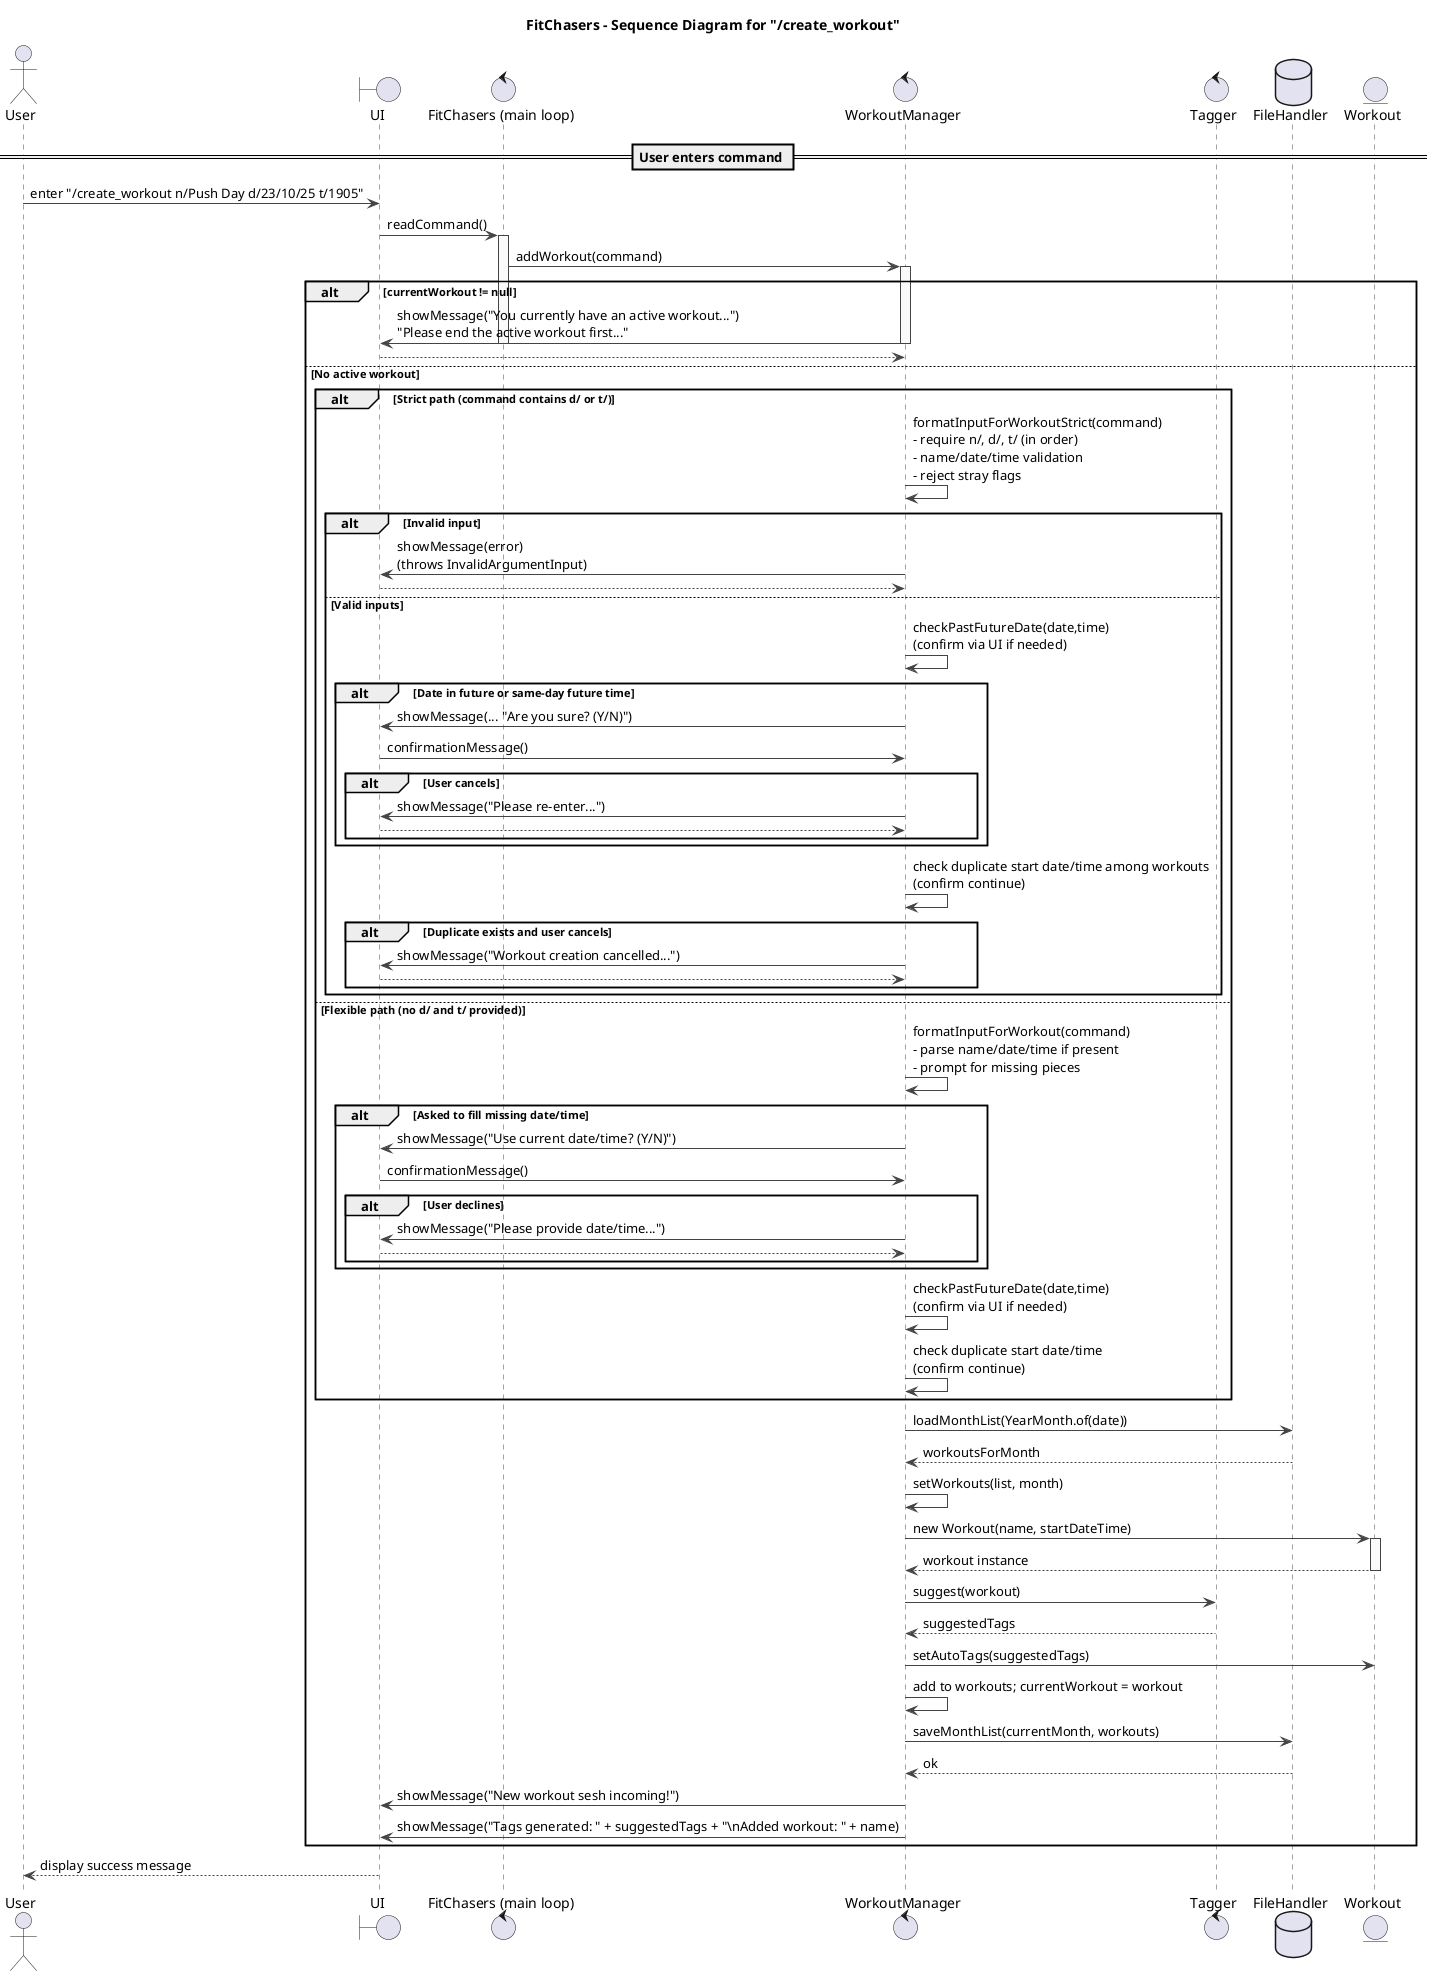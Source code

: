 
@startuml
title FitChasers – Sequence Diagram for "/create_workout"

skinparam shadowing false
skinparam responseMessageBelowArrow true
skinparam sequence {
  ArrowColor #444
  LifeLineBorderColor #444
  LifeLineBackgroundColor #FAFAFA
  ParticipantBorderColor #222
  ParticipantBackgroundColor #F7F7F7
  BoxBorderColor #AAA
  BoxBackgroundColor #FFF
  NoteBorderColor #AAA
  NoteBackgroundColor #FFF
}

actor User
boundary UI as "UI"
control FitChasers as "FitChasers (main loop)"
control WM as "WorkoutManager"
control Tagger as "Tagger"
database FH as "FileHandler"
entity W as "Workout"

== User enters command ==
User -> UI : enter "/create_workout n/Push Day d/23/10/25 t/1905"

UI -> FitChasers : readCommand()
activate FitChasers
FitChasers -> WM : addWorkout(command)
activate WM

' --- Guard: disallow when a workout is active ---
alt currentWorkout != null
  WM -> UI : showMessage("You currently have an active workout...")\n"Please end the active workout first..."
  deactivate WM
  deactivate FitChasers
  return
else No active workout
  ' --- Choose parser path ---
  alt Strict path (command contains d/ or t/)
    WM -> WM : formatInputForWorkoutStrict(command)\n- require n/, d/, t/ (in order)\n- name/date/time validation\n- reject stray flags
    alt Invalid input
      WM -> UI : showMessage(error)\n(throws InvalidArgumentInput)
      deactivate WM
      deactivate FitChasers
      return
    else Valid inputs
      WM -> WM : checkPastFutureDate(date,time)\n(confirm via UI if needed)
      alt Date in future or same-day future time
        WM -> UI : showMessage(... "Are you sure? (Y/N)")
        UI -> WM : confirmationMessage()
        alt User cancels
          WM -> UI : showMessage("Please re-enter...")
          deactivate WM
          deactivate FitChasers
          return
        end
      end
      WM -> WM : check duplicate start date/time among workouts\n(confirm continue)
      alt Duplicate exists and user cancels
        WM -> UI : showMessage("Workout creation cancelled...")
        deactivate WM
        deactivate FitChasers
        return
      end
    end
  else Flexible path (no d/ and t/ provided)
    WM -> WM : formatInputForWorkout(command)\n- parse name/date/time if present\n- prompt for missing pieces
    alt Asked to fill missing date/time
      WM -> UI : showMessage("Use current date/time? (Y/N)")
      UI -> WM : confirmationMessage()
      alt User declines
        WM -> UI : showMessage("Please provide date/time...")
        deactivate WM
        deactivate FitChasers
        return
      end
    end
    WM -> WM : checkPastFutureDate(date,time)\n(confirm via UI if needed)
    WM -> WM : check duplicate start date/time\n(confirm continue)
  end

  ' --- Load month list if needed ---
  WM -> FH : loadMonthList(YearMonth.of(date))
  FH --> WM : workoutsForMonth
  WM -> WM : setWorkouts(list, month)

  ' --- Create workout & tag it ---
  WM -> W ++ : new Workout(name, startDateTime)
  W --> WM -- : workout instance
  WM -> Tagger : suggest(workout)
  Tagger --> WM : suggestedTags
  WM -> W : setAutoTags(suggestedTags)
  WM -> WM : add to workouts; currentWorkout = workout

  ' --- Persist and report ---
  WM -> FH : saveMonthList(currentMonth, workouts)
  FH --> WM : ok
  WM -> UI : showMessage("New workout sesh incoming!")
  WM -> UI : showMessage("Tags generated: " + suggestedTags + "\\nAdded workout: " + name)
end

deactivate WM
deactivate FitChasers

' Optional: UI displays final confirmation to the User
UI --> User : display success message

@enduml
